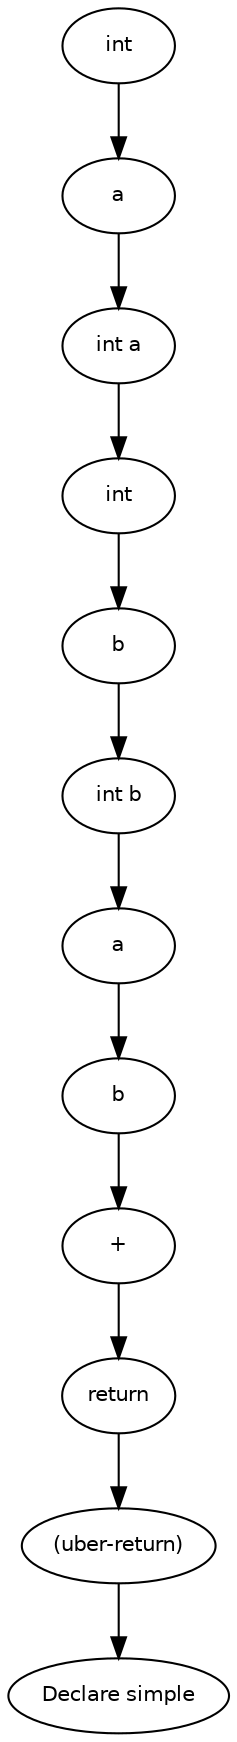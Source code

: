 digraph simple {
  9 [
    label = return,
    fontname = Helvetica,
    fontsize = 10
  ];
  8 [
    label = b,
    fontname = Helvetica,
    fontsize = 10
  ];
  7 [
    label = int,
    fontname = Helvetica,
    fontsize = 10
  ];
  6 [
    label = "int b",
    fontname = Helvetica,
    fontsize = 10
  ];
  5 [
    label = a,
    fontname = Helvetica,
    fontsize = 10
  ];
  4 [
    label = int,
    fontname = Helvetica,
    fontsize = 10
  ];
  3 [
    label = "int a",
    fontname = Helvetica,
    fontsize = 10
  ];
  12 [
    label = b,
    fontname = Helvetica,
    fontsize = 10
  ];
  2 [
    label = "(uber-return)",
    fontname = Helvetica,
    fontsize = 10
  ];
  11 [
    label = a,
    fontname = Helvetica,
    fontsize = 10
  ];
  10 [
    label = "+",
    fontname = Helvetica,
    fontsize = 10
  ];
  0 [
    label = "Declare simple",
    fontname = Helvetica,
    fontsize = 10
  ];
  12 -> 10 [
    label = ""
  ];
  8 -> 6 [
    label = ""
  ];
  5 -> 3 [
    label = ""
  ];
  9 -> 2 [
    label = ""
  ];
  11 -> 12 [
    label = ""
  ];
  7 -> 8 [
    label = ""
  ];
  10 -> 9 [
    label = ""
  ];
  6 -> 11 [
    label = ""
  ];
  3 -> 7 [
    label = ""
  ];
  2 -> 0 [
    label = ""
  ];
  4 -> 5 [
    label = ""
  ];
}
